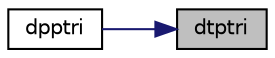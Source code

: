 digraph "dtptri"
{
 // LATEX_PDF_SIZE
  edge [fontname="Helvetica",fontsize="10",labelfontname="Helvetica",labelfontsize="10"];
  node [fontname="Helvetica",fontsize="10",shape=record];
  rankdir="RL";
  Node1 [label="dtptri",height=0.2,width=0.4,color="black", fillcolor="grey75", style="filled", fontcolor="black",tooltip="DTPTRI"];
  Node1 -> Node2 [dir="back",color="midnightblue",fontsize="10",style="solid",fontname="Helvetica"];
  Node2 [label="dpptri",height=0.2,width=0.4,color="black", fillcolor="white", style="filled",URL="$dpptri_8f.html#ae50ca6e928ba3eb2917521a6c886a41b",tooltip="DPPTRI"];
}
